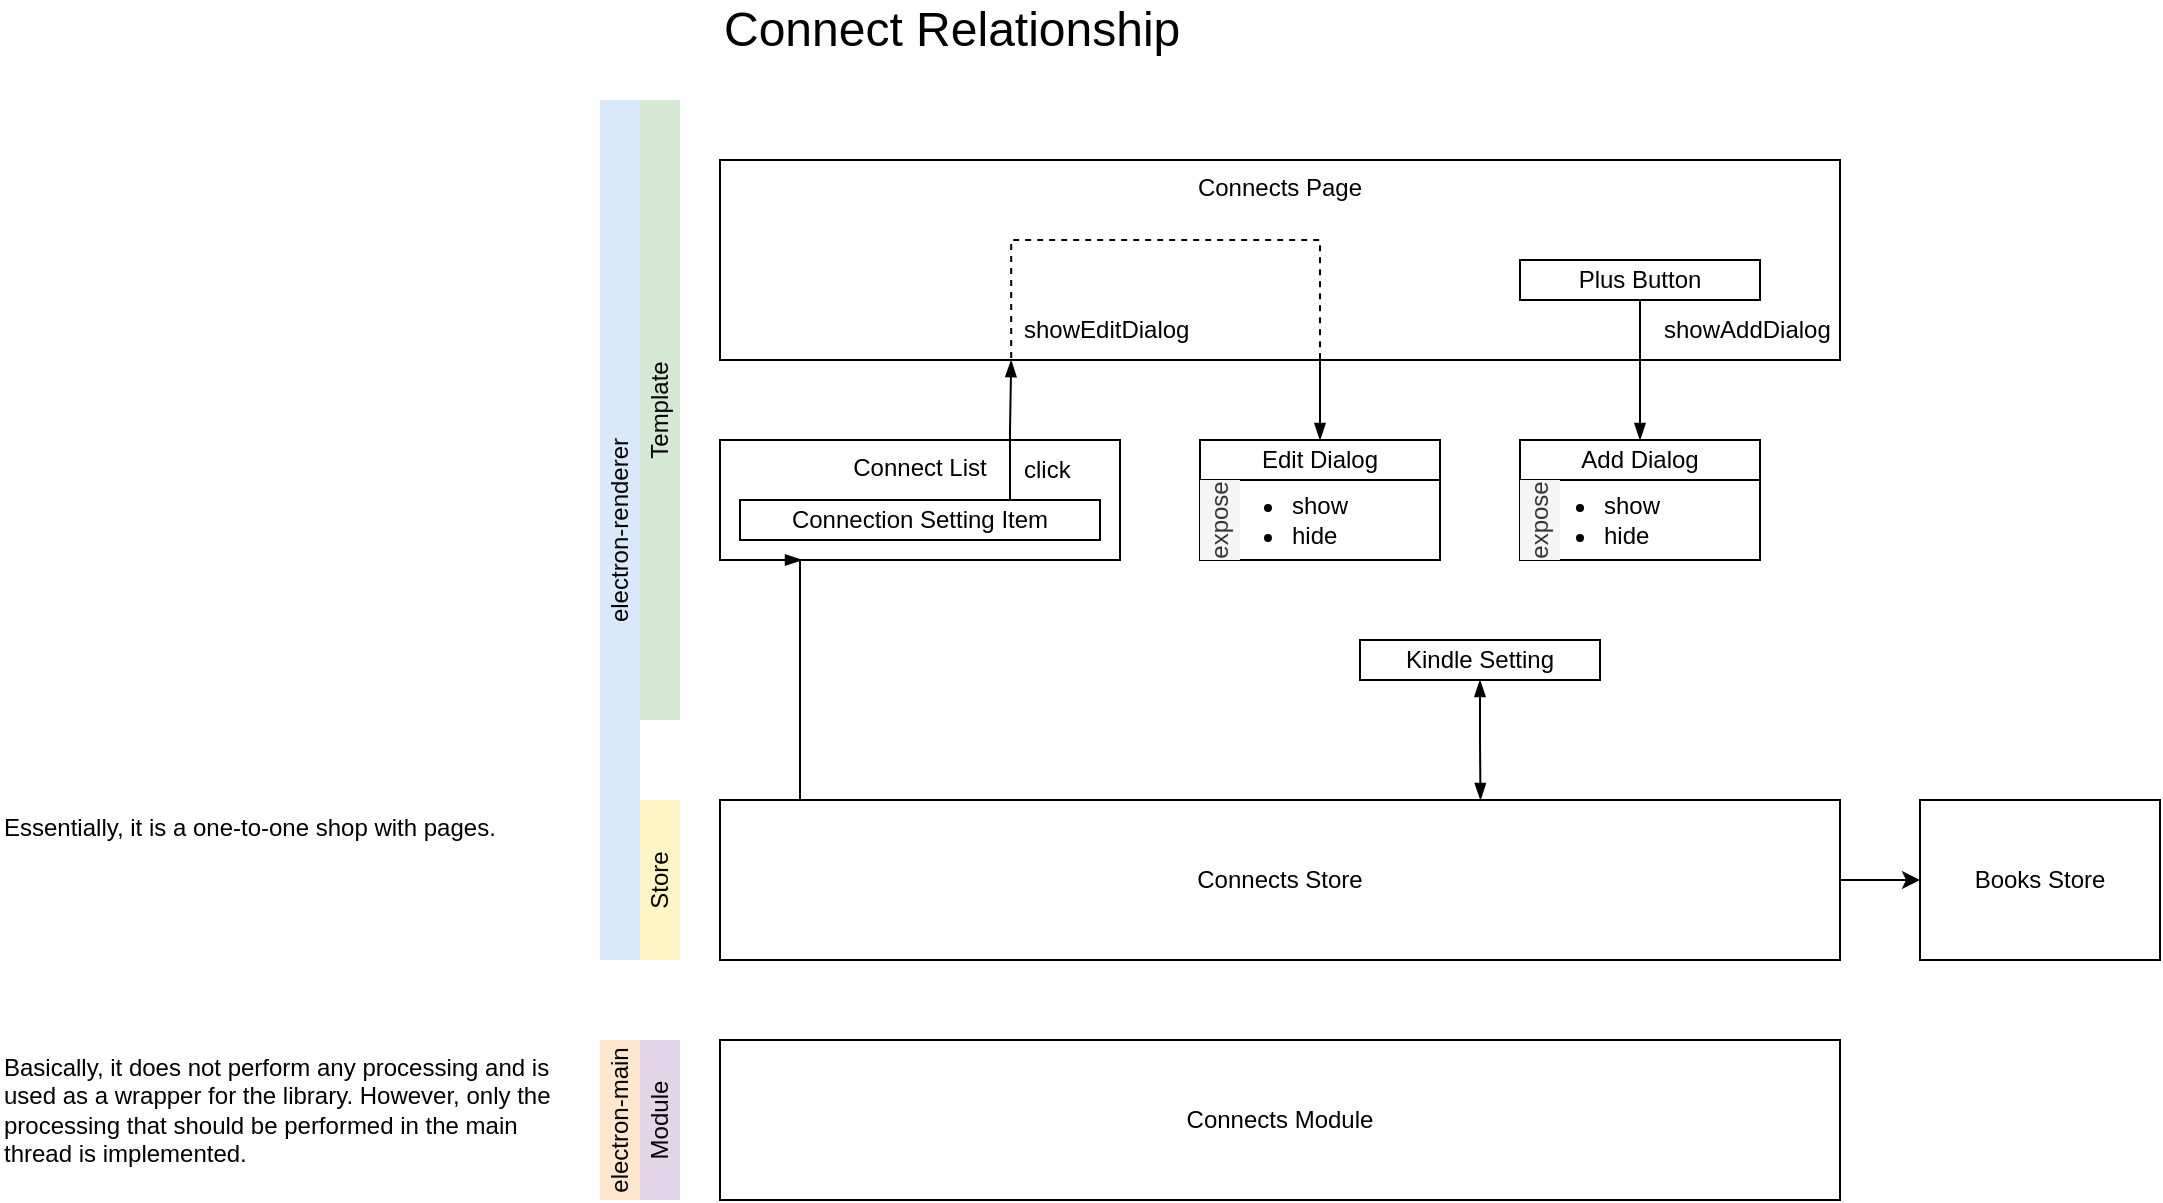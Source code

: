 <mxfile version="21.2.1" type="device">
  <diagram name="Components Relationship" id="kIjDmi0lvfg__qyG36zZ">
    <mxGraphModel dx="2142" dy="820" grid="1" gridSize="10" guides="1" tooltips="1" connect="1" arrows="1" fold="1" page="1" pageScale="1" pageWidth="800" pageHeight="800" math="0" shadow="0">
      <root>
        <mxCell id="0" />
        <mxCell id="1" parent="0" />
        <mxCell id="AwwIUiwipA0KnTxvMv0x-14" style="edgeStyle=orthogonalEdgeStyle;rounded=0;orthogonalLoop=1;jettySize=auto;html=1;endArrow=blockThin;endFill=1;" parent="1" target="AwwIUiwipA0KnTxvMv0x-4" edge="1">
          <mxGeometry relative="1" as="geometry">
            <mxPoint x="300" y="180" as="sourcePoint" />
            <Array as="points">
              <mxPoint x="300" y="200" />
              <mxPoint x="300" y="200" />
            </Array>
          </mxGeometry>
        </mxCell>
        <mxCell id="AwwIUiwipA0KnTxvMv0x-1" value="Connects Page" style="rounded=0;whiteSpace=wrap;html=1;verticalAlign=top;" parent="1" vertex="1">
          <mxGeometry y="80" width="560" height="100" as="geometry" />
        </mxCell>
        <mxCell id="AwwIUiwipA0KnTxvMv0x-2" value="Connect List" style="rounded=0;whiteSpace=wrap;html=1;verticalAlign=top;" parent="1" vertex="1">
          <mxGeometry y="220" width="200" height="60" as="geometry" />
        </mxCell>
        <mxCell id="AwwIUiwipA0KnTxvMv0x-3" value="Add Dialog" style="rounded=0;whiteSpace=wrap;html=1;" parent="1" vertex="1">
          <mxGeometry x="400" y="220" width="120" height="20" as="geometry" />
        </mxCell>
        <mxCell id="AwwIUiwipA0KnTxvMv0x-4" value="Edit Dialog" style="rounded=0;whiteSpace=wrap;html=1;" parent="1" vertex="1">
          <mxGeometry x="240" y="220" width="120" height="20" as="geometry" />
        </mxCell>
        <mxCell id="AwwIUiwipA0KnTxvMv0x-5" style="edgeStyle=orthogonalEdgeStyle;rounded=0;orthogonalLoop=1;jettySize=auto;html=1;exitX=0.5;exitY=1;exitDx=0;exitDy=0;" parent="1" source="AwwIUiwipA0KnTxvMv0x-3" target="AwwIUiwipA0KnTxvMv0x-3" edge="1">
          <mxGeometry relative="1" as="geometry" />
        </mxCell>
        <mxCell id="AwwIUiwipA0KnTxvMv0x-6" value="&lt;ul&gt;&lt;li&gt;show&lt;/li&gt;&lt;li&gt;hide&lt;/li&gt;&lt;/ul&gt;" style="rounded=0;whiteSpace=wrap;html=1;align=left;" parent="1" vertex="1">
          <mxGeometry x="400" y="240" width="120" height="40" as="geometry" />
        </mxCell>
        <mxCell id="AwwIUiwipA0KnTxvMv0x-7" value="&lt;ul&gt;&lt;li&gt;show&lt;/li&gt;&lt;li&gt;hide&lt;/li&gt;&lt;/ul&gt;" style="rounded=0;whiteSpace=wrap;html=1;align=left;spacingLeft=4;" parent="1" vertex="1">
          <mxGeometry x="240" y="240" width="120" height="40" as="geometry" />
        </mxCell>
        <mxCell id="AwwIUiwipA0KnTxvMv0x-9" style="edgeStyle=orthogonalEdgeStyle;rounded=0;orthogonalLoop=1;jettySize=auto;html=1;endArrow=blockThin;endFill=1;" parent="1" source="AwwIUiwipA0KnTxvMv0x-8" target="AwwIUiwipA0KnTxvMv0x-3" edge="1">
          <mxGeometry relative="1" as="geometry" />
        </mxCell>
        <mxCell id="AwwIUiwipA0KnTxvMv0x-8" value="Plus Button" style="rounded=0;whiteSpace=wrap;html=1;" parent="1" vertex="1">
          <mxGeometry x="400" y="130" width="120" height="20" as="geometry" />
        </mxCell>
        <mxCell id="AwwIUiwipA0KnTxvMv0x-11" style="edgeStyle=orthogonalEdgeStyle;rounded=0;orthogonalLoop=1;jettySize=auto;html=1;exitX=0.75;exitY=0;exitDx=0;exitDy=0;entryX=0.26;entryY=1.001;entryDx=0;entryDy=0;entryPerimeter=0;endArrow=blockThin;endFill=1;" parent="1" source="AwwIUiwipA0KnTxvMv0x-10" target="AwwIUiwipA0KnTxvMv0x-1" edge="1">
          <mxGeometry relative="1" as="geometry">
            <mxPoint x="145" y="160" as="targetPoint" />
          </mxGeometry>
        </mxCell>
        <mxCell id="AwwIUiwipA0KnTxvMv0x-10" value="Connection Setting Item" style="rounded=0;whiteSpace=wrap;html=1;" parent="1" vertex="1">
          <mxGeometry x="10" y="250" width="180" height="20" as="geometry" />
        </mxCell>
        <mxCell id="AwwIUiwipA0KnTxvMv0x-12" value="Connect Relationship" style="text;html=1;strokeColor=none;fillColor=none;align=left;verticalAlign=middle;whiteSpace=wrap;rounded=0;fontSize=24;" parent="1" vertex="1">
          <mxGeometry width="480" height="30" as="geometry" />
        </mxCell>
        <mxCell id="AwwIUiwipA0KnTxvMv0x-15" style="edgeStyle=orthogonalEdgeStyle;rounded=0;orthogonalLoop=1;jettySize=auto;html=1;exitX=0.26;exitY=0.99;exitDx=0;exitDy=0;exitPerimeter=0;dashed=1;startArrow=none;startFill=0;endArrow=none;endFill=0;" parent="1" source="AwwIUiwipA0KnTxvMv0x-1" edge="1">
          <mxGeometry relative="1" as="geometry">
            <mxPoint x="155" y="240" as="sourcePoint" />
            <mxPoint x="300" y="180" as="targetPoint" />
            <Array as="points">
              <mxPoint x="146" y="120" />
              <mxPoint x="300" y="120" />
            </Array>
          </mxGeometry>
        </mxCell>
        <mxCell id="AwwIUiwipA0KnTxvMv0x-16" value="showEditDialog" style="text;html=1;strokeColor=none;fillColor=none;align=left;verticalAlign=middle;whiteSpace=wrap;rounded=0;" parent="1" vertex="1">
          <mxGeometry x="150" y="160" width="90" height="10" as="geometry" />
        </mxCell>
        <mxCell id="AwwIUiwipA0KnTxvMv0x-17" value="click" style="text;html=1;strokeColor=none;fillColor=none;align=left;verticalAlign=middle;whiteSpace=wrap;rounded=0;" parent="1" vertex="1">
          <mxGeometry x="150" y="230" width="30" height="10" as="geometry" />
        </mxCell>
        <mxCell id="AwwIUiwipA0KnTxvMv0x-18" value="showAddDialog" style="text;html=1;strokeColor=none;fillColor=none;align=left;verticalAlign=middle;whiteSpace=wrap;rounded=0;" parent="1" vertex="1">
          <mxGeometry x="470" y="160" width="90" height="10" as="geometry" />
        </mxCell>
        <mxCell id="1n-bprp_4VXFrtRBFeTg-4" style="edgeStyle=orthogonalEdgeStyle;rounded=0;orthogonalLoop=1;jettySize=auto;html=1;entryX=0.679;entryY=0;entryDx=0;entryDy=0;entryPerimeter=0;endArrow=blockThin;endFill=1;startArrow=blockThin;startFill=1;" parent="1" source="AwwIUiwipA0KnTxvMv0x-20" target="AwwIUiwipA0KnTxvMv0x-21" edge="1">
          <mxGeometry relative="1" as="geometry" />
        </mxCell>
        <mxCell id="AwwIUiwipA0KnTxvMv0x-20" value="Kindle Setting" style="rounded=0;whiteSpace=wrap;html=1;" parent="1" vertex="1">
          <mxGeometry x="320" y="320" width="120" height="20" as="geometry" />
        </mxCell>
        <mxCell id="1n-bprp_4VXFrtRBFeTg-3" style="edgeStyle=orthogonalEdgeStyle;rounded=0;orthogonalLoop=1;jettySize=auto;html=1;entryX=0.205;entryY=1;entryDx=0;entryDy=0;entryPerimeter=0;endArrow=blockThin;endFill=1;" parent="1" source="AwwIUiwipA0KnTxvMv0x-21" target="AwwIUiwipA0KnTxvMv0x-2" edge="1">
          <mxGeometry relative="1" as="geometry">
            <Array as="points">
              <mxPoint x="40" y="280" />
            </Array>
          </mxGeometry>
        </mxCell>
        <mxCell id="tA3PqAxvzJVMVG8O-jBx-5" style="edgeStyle=orthogonalEdgeStyle;rounded=0;orthogonalLoop=1;jettySize=auto;html=1;entryX=0;entryY=0.5;entryDx=0;entryDy=0;" edge="1" parent="1" source="AwwIUiwipA0KnTxvMv0x-21" target="1n-bprp_4VXFrtRBFeTg-1">
          <mxGeometry relative="1" as="geometry" />
        </mxCell>
        <mxCell id="AwwIUiwipA0KnTxvMv0x-21" value="Connects Store" style="rounded=0;whiteSpace=wrap;html=1;" parent="1" vertex="1">
          <mxGeometry y="400" width="560" height="80" as="geometry" />
        </mxCell>
        <mxCell id="AwwIUiwipA0KnTxvMv0x-24" value="Template" style="rounded=0;whiteSpace=wrap;html=1;strokeColor=none;fillColor=#D5E8D4;verticalAlign=middle;horizontal=0;" parent="1" vertex="1">
          <mxGeometry x="-40" y="50" width="20" height="310" as="geometry" />
        </mxCell>
        <mxCell id="AwwIUiwipA0KnTxvMv0x-25" value="Store" style="rounded=0;whiteSpace=wrap;html=1;strokeColor=none;fillColor=#FFF4C3;horizontal=0;" parent="1" vertex="1">
          <mxGeometry x="-40" y="400" width="20" height="80" as="geometry" />
        </mxCell>
        <mxCell id="AwwIUiwipA0KnTxvMv0x-26" value="electron-renderer" style="rounded=0;whiteSpace=wrap;html=1;strokeColor=none;fillColor=#dae8fc;horizontal=0;" parent="1" vertex="1">
          <mxGeometry x="-60" y="50" width="20" height="430" as="geometry" />
        </mxCell>
        <mxCell id="AwwIUiwipA0KnTxvMv0x-27" value="electron-main" style="rounded=0;whiteSpace=wrap;html=1;strokeColor=none;fillColor=#ffe6cc;horizontal=0;" parent="1" vertex="1">
          <mxGeometry x="-60" y="520" width="20" height="80" as="geometry" />
        </mxCell>
        <mxCell id="AwwIUiwipA0KnTxvMv0x-28" value="Connects Module" style="rounded=0;whiteSpace=wrap;html=1;" parent="1" vertex="1">
          <mxGeometry y="520" width="560" height="80" as="geometry" />
        </mxCell>
        <mxCell id="1n-bprp_4VXFrtRBFeTg-1" value="Books Store" style="rounded=0;whiteSpace=wrap;html=1;" parent="1" vertex="1">
          <mxGeometry x="600" y="400" width="120" height="80" as="geometry" />
        </mxCell>
        <mxCell id="1n-bprp_4VXFrtRBFeTg-5" value="expose" style="rounded=0;whiteSpace=wrap;html=1;strokeColor=none;fillColor=#f5f5f5;horizontal=0;fontColor=#333333;" parent="1" vertex="1">
          <mxGeometry x="240" y="240" width="20" height="40" as="geometry" />
        </mxCell>
        <mxCell id="1n-bprp_4VXFrtRBFeTg-6" value="expose" style="rounded=0;whiteSpace=wrap;html=1;strokeColor=none;fillColor=#f5f5f5;horizontal=0;fontColor=#333333;" parent="1" vertex="1">
          <mxGeometry x="400" y="240" width="20" height="40" as="geometry" />
        </mxCell>
        <mxCell id="tA3PqAxvzJVMVG8O-jBx-1" value="Module" style="rounded=0;whiteSpace=wrap;html=1;strokeColor=none;fillColor=#E1D5E7;horizontal=0;fillStyle=auto;" vertex="1" parent="1">
          <mxGeometry x="-40" y="520" width="20" height="80" as="geometry" />
        </mxCell>
        <mxCell id="tA3PqAxvzJVMVG8O-jBx-3" value="Basically, it does not perform any processing and is used as a wrapper for the library. However, only the processing that should be performed in the main thread is implemented." style="text;whiteSpace=wrap;html=1;" vertex="1" parent="1">
          <mxGeometry x="-360" y="520" width="280" height="80" as="geometry" />
        </mxCell>
        <mxCell id="tA3PqAxvzJVMVG8O-jBx-4" value="Essentially, it is a one-to-one shop with pages." style="text;whiteSpace=wrap;html=1;" vertex="1" parent="1">
          <mxGeometry x="-360" y="400" width="280" height="40" as="geometry" />
        </mxCell>
      </root>
    </mxGraphModel>
  </diagram>
</mxfile>
